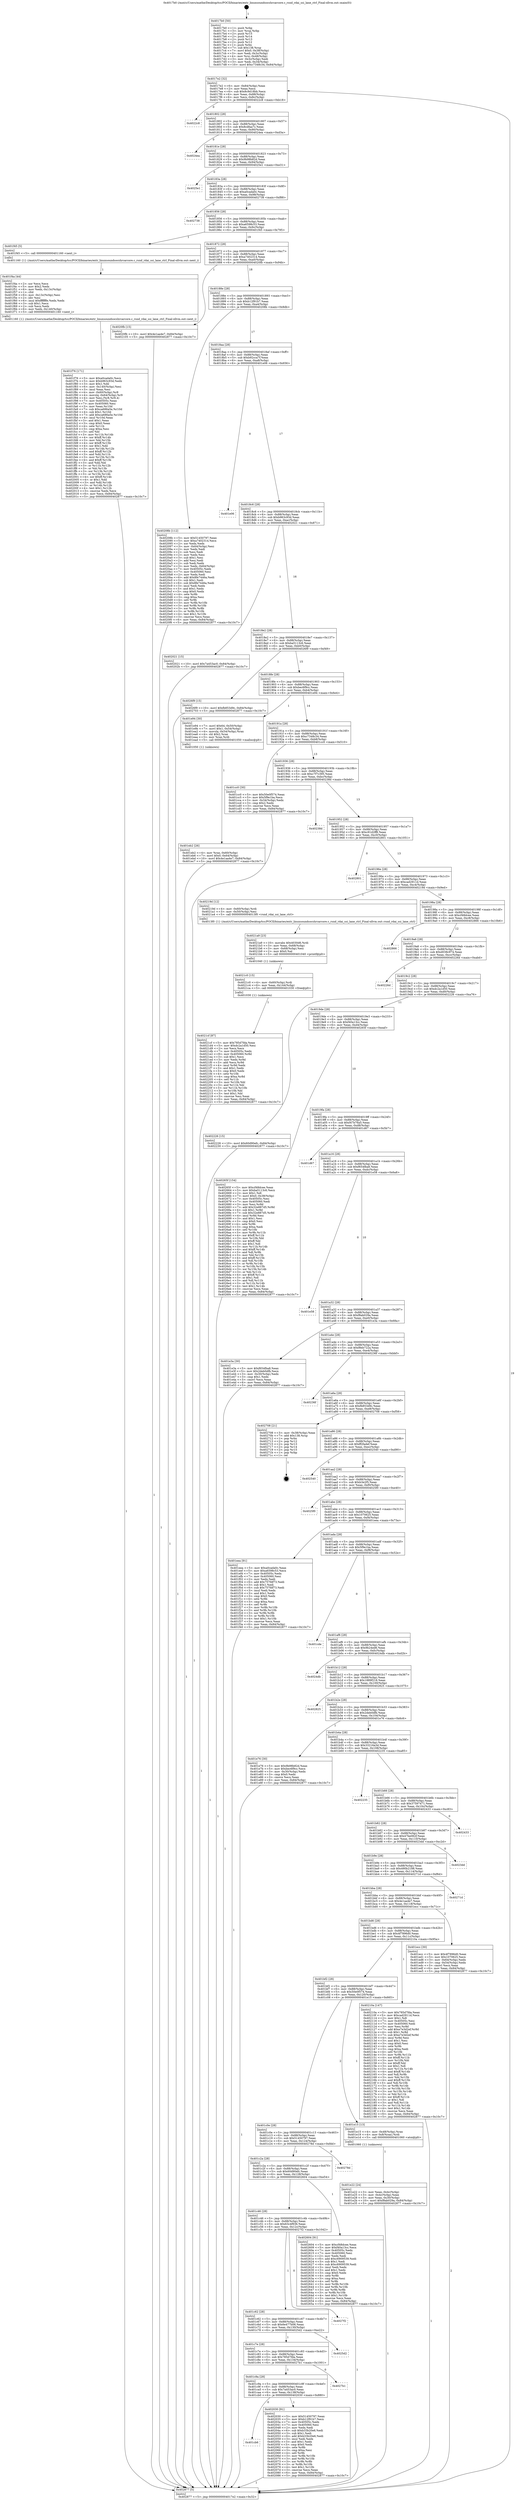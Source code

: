 digraph "0x4017b0" {
  label = "0x4017b0 (/mnt/c/Users/mathe/Desktop/tcc/POCII/binaries/extr_linuxsoundsocshrcarcore.c_rsnd_rdai_ssi_lane_ctrl_Final-ollvm.out::main(0))"
  labelloc = "t"
  node[shape=record]

  Entry [label="",width=0.3,height=0.3,shape=circle,fillcolor=black,style=filled]
  "0x4017e2" [label="{
     0x4017e2 [32]\l
     | [instrs]\l
     &nbsp;&nbsp;0x4017e2 \<+6\>: mov -0x84(%rbp),%eax\l
     &nbsp;&nbsp;0x4017e8 \<+2\>: mov %eax,%ecx\l
     &nbsp;&nbsp;0x4017ea \<+6\>: sub $0x8c9d18bb,%ecx\l
     &nbsp;&nbsp;0x4017f0 \<+6\>: mov %eax,-0x88(%rbp)\l
     &nbsp;&nbsp;0x4017f6 \<+6\>: mov %ecx,-0x8c(%rbp)\l
     &nbsp;&nbsp;0x4017fc \<+6\>: je 00000000004022c8 \<main+0xb18\>\l
  }"]
  "0x4022c8" [label="{
     0x4022c8\l
  }", style=dashed]
  "0x401802" [label="{
     0x401802 [28]\l
     | [instrs]\l
     &nbsp;&nbsp;0x401802 \<+5\>: jmp 0000000000401807 \<main+0x57\>\l
     &nbsp;&nbsp;0x401807 \<+6\>: mov -0x88(%rbp),%eax\l
     &nbsp;&nbsp;0x40180d \<+5\>: sub $0x8cdfaa7c,%eax\l
     &nbsp;&nbsp;0x401812 \<+6\>: mov %eax,-0x90(%rbp)\l
     &nbsp;&nbsp;0x401818 \<+6\>: je 00000000004024ea \<main+0xd3a\>\l
  }"]
  Exit [label="",width=0.3,height=0.3,shape=circle,fillcolor=black,style=filled,peripheries=2]
  "0x4024ea" [label="{
     0x4024ea\l
  }", style=dashed]
  "0x40181e" [label="{
     0x40181e [28]\l
     | [instrs]\l
     &nbsp;&nbsp;0x40181e \<+5\>: jmp 0000000000401823 \<main+0x73\>\l
     &nbsp;&nbsp;0x401823 \<+6\>: mov -0x88(%rbp),%eax\l
     &nbsp;&nbsp;0x401829 \<+5\>: sub $0x9b98b82d,%eax\l
     &nbsp;&nbsp;0x40182e \<+6\>: mov %eax,-0x94(%rbp)\l
     &nbsp;&nbsp;0x401834 \<+6\>: je 00000000004025e1 \<main+0xe31\>\l
  }"]
  "0x4021cf" [label="{
     0x4021cf [87]\l
     | [instrs]\l
     &nbsp;&nbsp;0x4021cf \<+5\>: mov $0x785d7fda,%eax\l
     &nbsp;&nbsp;0x4021d4 \<+5\>: mov $0xdc2a1d50,%esi\l
     &nbsp;&nbsp;0x4021d9 \<+2\>: xor %ecx,%ecx\l
     &nbsp;&nbsp;0x4021db \<+7\>: mov 0x40505c,%edx\l
     &nbsp;&nbsp;0x4021e2 \<+8\>: mov 0x405060,%r8d\l
     &nbsp;&nbsp;0x4021ea \<+3\>: sub $0x1,%ecx\l
     &nbsp;&nbsp;0x4021ed \<+3\>: mov %edx,%r9d\l
     &nbsp;&nbsp;0x4021f0 \<+3\>: add %ecx,%r9d\l
     &nbsp;&nbsp;0x4021f3 \<+4\>: imul %r9d,%edx\l
     &nbsp;&nbsp;0x4021f7 \<+3\>: and $0x1,%edx\l
     &nbsp;&nbsp;0x4021fa \<+3\>: cmp $0x0,%edx\l
     &nbsp;&nbsp;0x4021fd \<+4\>: sete %r10b\l
     &nbsp;&nbsp;0x402201 \<+4\>: cmp $0xa,%r8d\l
     &nbsp;&nbsp;0x402205 \<+4\>: setl %r11b\l
     &nbsp;&nbsp;0x402209 \<+3\>: mov %r10b,%bl\l
     &nbsp;&nbsp;0x40220c \<+3\>: and %r11b,%bl\l
     &nbsp;&nbsp;0x40220f \<+3\>: xor %r11b,%r10b\l
     &nbsp;&nbsp;0x402212 \<+3\>: or %r10b,%bl\l
     &nbsp;&nbsp;0x402215 \<+3\>: test $0x1,%bl\l
     &nbsp;&nbsp;0x402218 \<+3\>: cmovne %esi,%eax\l
     &nbsp;&nbsp;0x40221b \<+6\>: mov %eax,-0x84(%rbp)\l
     &nbsp;&nbsp;0x402221 \<+5\>: jmp 0000000000402877 \<main+0x10c7\>\l
  }"]
  "0x4025e1" [label="{
     0x4025e1\l
  }", style=dashed]
  "0x40183a" [label="{
     0x40183a [28]\l
     | [instrs]\l
     &nbsp;&nbsp;0x40183a \<+5\>: jmp 000000000040183f \<main+0x8f\>\l
     &nbsp;&nbsp;0x40183f \<+6\>: mov -0x88(%rbp),%eax\l
     &nbsp;&nbsp;0x401845 \<+5\>: sub $0xa0cada0c,%eax\l
     &nbsp;&nbsp;0x40184a \<+6\>: mov %eax,-0x98(%rbp)\l
     &nbsp;&nbsp;0x401850 \<+6\>: je 0000000000402738 \<main+0xf88\>\l
  }"]
  "0x4021c0" [label="{
     0x4021c0 [15]\l
     | [instrs]\l
     &nbsp;&nbsp;0x4021c0 \<+4\>: mov -0x60(%rbp),%rdi\l
     &nbsp;&nbsp;0x4021c4 \<+6\>: mov %eax,-0x144(%rbp)\l
     &nbsp;&nbsp;0x4021ca \<+5\>: call 0000000000401030 \<free@plt\>\l
     | [calls]\l
     &nbsp;&nbsp;0x401030 \{1\} (unknown)\l
  }"]
  "0x402738" [label="{
     0x402738\l
  }", style=dashed]
  "0x401856" [label="{
     0x401856 [28]\l
     | [instrs]\l
     &nbsp;&nbsp;0x401856 \<+5\>: jmp 000000000040185b \<main+0xab\>\l
     &nbsp;&nbsp;0x40185b \<+6\>: mov -0x88(%rbp),%eax\l
     &nbsp;&nbsp;0x401861 \<+5\>: sub $0xa6598c53,%eax\l
     &nbsp;&nbsp;0x401866 \<+6\>: mov %eax,-0x9c(%rbp)\l
     &nbsp;&nbsp;0x40186c \<+6\>: je 0000000000401f45 \<main+0x795\>\l
  }"]
  "0x4021a9" [label="{
     0x4021a9 [23]\l
     | [instrs]\l
     &nbsp;&nbsp;0x4021a9 \<+10\>: movabs $0x4030d6,%rdi\l
     &nbsp;&nbsp;0x4021b3 \<+3\>: mov %eax,-0x68(%rbp)\l
     &nbsp;&nbsp;0x4021b6 \<+3\>: mov -0x68(%rbp),%esi\l
     &nbsp;&nbsp;0x4021b9 \<+2\>: mov $0x0,%al\l
     &nbsp;&nbsp;0x4021bb \<+5\>: call 0000000000401040 \<printf@plt\>\l
     | [calls]\l
     &nbsp;&nbsp;0x401040 \{1\} (unknown)\l
  }"]
  "0x401f45" [label="{
     0x401f45 [5]\l
     | [instrs]\l
     &nbsp;&nbsp;0x401f45 \<+5\>: call 0000000000401160 \<next_i\>\l
     | [calls]\l
     &nbsp;&nbsp;0x401160 \{1\} (/mnt/c/Users/mathe/Desktop/tcc/POCII/binaries/extr_linuxsoundsocshrcarcore.c_rsnd_rdai_ssi_lane_ctrl_Final-ollvm.out::next_i)\l
  }"]
  "0x401872" [label="{
     0x401872 [28]\l
     | [instrs]\l
     &nbsp;&nbsp;0x401872 \<+5\>: jmp 0000000000401877 \<main+0xc7\>\l
     &nbsp;&nbsp;0x401877 \<+6\>: mov -0x88(%rbp),%eax\l
     &nbsp;&nbsp;0x40187d \<+5\>: sub $0xa7402314,%eax\l
     &nbsp;&nbsp;0x401882 \<+6\>: mov %eax,-0xa0(%rbp)\l
     &nbsp;&nbsp;0x401888 \<+6\>: je 00000000004020fb \<main+0x94b\>\l
  }"]
  "0x401cb6" [label="{
     0x401cb6\l
  }", style=dashed]
  "0x4020fb" [label="{
     0x4020fb [15]\l
     | [instrs]\l
     &nbsp;&nbsp;0x4020fb \<+10\>: movl $0x4e1aa4e7,-0x84(%rbp)\l
     &nbsp;&nbsp;0x402105 \<+5\>: jmp 0000000000402877 \<main+0x10c7\>\l
  }"]
  "0x40188e" [label="{
     0x40188e [28]\l
     | [instrs]\l
     &nbsp;&nbsp;0x40188e \<+5\>: jmp 0000000000401893 \<main+0xe3\>\l
     &nbsp;&nbsp;0x401893 \<+6\>: mov -0x88(%rbp),%eax\l
     &nbsp;&nbsp;0x401899 \<+5\>: sub $0xb12f91b7,%eax\l
     &nbsp;&nbsp;0x40189e \<+6\>: mov %eax,-0xa4(%rbp)\l
     &nbsp;&nbsp;0x4018a4 \<+6\>: je 000000000040208b \<main+0x8db\>\l
  }"]
  "0x402030" [label="{
     0x402030 [91]\l
     | [instrs]\l
     &nbsp;&nbsp;0x402030 \<+5\>: mov $0x51450797,%eax\l
     &nbsp;&nbsp;0x402035 \<+5\>: mov $0xb12f91b7,%ecx\l
     &nbsp;&nbsp;0x40203a \<+7\>: mov 0x40505c,%edx\l
     &nbsp;&nbsp;0x402041 \<+7\>: mov 0x405060,%esi\l
     &nbsp;&nbsp;0x402048 \<+2\>: mov %edx,%edi\l
     &nbsp;&nbsp;0x40204a \<+6\>: sub $0xb33b20e6,%edi\l
     &nbsp;&nbsp;0x402050 \<+3\>: sub $0x1,%edi\l
     &nbsp;&nbsp;0x402053 \<+6\>: add $0xb33b20e6,%edi\l
     &nbsp;&nbsp;0x402059 \<+3\>: imul %edi,%edx\l
     &nbsp;&nbsp;0x40205c \<+3\>: and $0x1,%edx\l
     &nbsp;&nbsp;0x40205f \<+3\>: cmp $0x0,%edx\l
     &nbsp;&nbsp;0x402062 \<+4\>: sete %r8b\l
     &nbsp;&nbsp;0x402066 \<+3\>: cmp $0xa,%esi\l
     &nbsp;&nbsp;0x402069 \<+4\>: setl %r9b\l
     &nbsp;&nbsp;0x40206d \<+3\>: mov %r8b,%r10b\l
     &nbsp;&nbsp;0x402070 \<+3\>: and %r9b,%r10b\l
     &nbsp;&nbsp;0x402073 \<+3\>: xor %r9b,%r8b\l
     &nbsp;&nbsp;0x402076 \<+3\>: or %r8b,%r10b\l
     &nbsp;&nbsp;0x402079 \<+4\>: test $0x1,%r10b\l
     &nbsp;&nbsp;0x40207d \<+3\>: cmovne %ecx,%eax\l
     &nbsp;&nbsp;0x402080 \<+6\>: mov %eax,-0x84(%rbp)\l
     &nbsp;&nbsp;0x402086 \<+5\>: jmp 0000000000402877 \<main+0x10c7\>\l
  }"]
  "0x40208b" [label="{
     0x40208b [112]\l
     | [instrs]\l
     &nbsp;&nbsp;0x40208b \<+5\>: mov $0x51450797,%eax\l
     &nbsp;&nbsp;0x402090 \<+5\>: mov $0xa7402314,%ecx\l
     &nbsp;&nbsp;0x402095 \<+2\>: xor %edx,%edx\l
     &nbsp;&nbsp;0x402097 \<+3\>: mov -0x64(%rbp),%esi\l
     &nbsp;&nbsp;0x40209a \<+2\>: mov %edx,%edi\l
     &nbsp;&nbsp;0x40209c \<+2\>: sub %esi,%edi\l
     &nbsp;&nbsp;0x40209e \<+2\>: mov %edx,%esi\l
     &nbsp;&nbsp;0x4020a0 \<+3\>: sub $0x1,%esi\l
     &nbsp;&nbsp;0x4020a3 \<+2\>: add %esi,%edi\l
     &nbsp;&nbsp;0x4020a5 \<+2\>: sub %edi,%edx\l
     &nbsp;&nbsp;0x4020a7 \<+3\>: mov %edx,-0x64(%rbp)\l
     &nbsp;&nbsp;0x4020aa \<+7\>: mov 0x40505c,%edx\l
     &nbsp;&nbsp;0x4020b1 \<+7\>: mov 0x405060,%esi\l
     &nbsp;&nbsp;0x4020b8 \<+2\>: mov %edx,%edi\l
     &nbsp;&nbsp;0x4020ba \<+6\>: add $0x8fe7446a,%edi\l
     &nbsp;&nbsp;0x4020c0 \<+3\>: sub $0x1,%edi\l
     &nbsp;&nbsp;0x4020c3 \<+6\>: sub $0x8fe7446a,%edi\l
     &nbsp;&nbsp;0x4020c9 \<+3\>: imul %edi,%edx\l
     &nbsp;&nbsp;0x4020cc \<+3\>: and $0x1,%edx\l
     &nbsp;&nbsp;0x4020cf \<+3\>: cmp $0x0,%edx\l
     &nbsp;&nbsp;0x4020d2 \<+4\>: sete %r8b\l
     &nbsp;&nbsp;0x4020d6 \<+3\>: cmp $0xa,%esi\l
     &nbsp;&nbsp;0x4020d9 \<+4\>: setl %r9b\l
     &nbsp;&nbsp;0x4020dd \<+3\>: mov %r8b,%r10b\l
     &nbsp;&nbsp;0x4020e0 \<+3\>: and %r9b,%r10b\l
     &nbsp;&nbsp;0x4020e3 \<+3\>: xor %r9b,%r8b\l
     &nbsp;&nbsp;0x4020e6 \<+3\>: or %r8b,%r10b\l
     &nbsp;&nbsp;0x4020e9 \<+4\>: test $0x1,%r10b\l
     &nbsp;&nbsp;0x4020ed \<+3\>: cmovne %ecx,%eax\l
     &nbsp;&nbsp;0x4020f0 \<+6\>: mov %eax,-0x84(%rbp)\l
     &nbsp;&nbsp;0x4020f6 \<+5\>: jmp 0000000000402877 \<main+0x10c7\>\l
  }"]
  "0x4018aa" [label="{
     0x4018aa [28]\l
     | [instrs]\l
     &nbsp;&nbsp;0x4018aa \<+5\>: jmp 00000000004018af \<main+0xff\>\l
     &nbsp;&nbsp;0x4018af \<+6\>: mov -0x88(%rbp),%eax\l
     &nbsp;&nbsp;0x4018b5 \<+5\>: sub $0xb92cca7f,%eax\l
     &nbsp;&nbsp;0x4018ba \<+6\>: mov %eax,-0xa8(%rbp)\l
     &nbsp;&nbsp;0x4018c0 \<+6\>: je 0000000000401e06 \<main+0x656\>\l
  }"]
  "0x401c9a" [label="{
     0x401c9a [28]\l
     | [instrs]\l
     &nbsp;&nbsp;0x401c9a \<+5\>: jmp 0000000000401c9f \<main+0x4ef\>\l
     &nbsp;&nbsp;0x401c9f \<+6\>: mov -0x88(%rbp),%eax\l
     &nbsp;&nbsp;0x401ca5 \<+5\>: sub $0x7a453ac0,%eax\l
     &nbsp;&nbsp;0x401caa \<+6\>: mov %eax,-0x138(%rbp)\l
     &nbsp;&nbsp;0x401cb0 \<+6\>: je 0000000000402030 \<main+0x880\>\l
  }"]
  "0x401e06" [label="{
     0x401e06\l
  }", style=dashed]
  "0x4018c6" [label="{
     0x4018c6 [28]\l
     | [instrs]\l
     &nbsp;&nbsp;0x4018c6 \<+5\>: jmp 00000000004018cb \<main+0x11b\>\l
     &nbsp;&nbsp;0x4018cb \<+6\>: mov -0x88(%rbp),%eax\l
     &nbsp;&nbsp;0x4018d1 \<+5\>: sub $0xb963c93d,%eax\l
     &nbsp;&nbsp;0x4018d6 \<+6\>: mov %eax,-0xac(%rbp)\l
     &nbsp;&nbsp;0x4018dc \<+6\>: je 0000000000402021 \<main+0x871\>\l
  }"]
  "0x4027b1" [label="{
     0x4027b1\l
  }", style=dashed]
  "0x402021" [label="{
     0x402021 [15]\l
     | [instrs]\l
     &nbsp;&nbsp;0x402021 \<+10\>: movl $0x7a453ac0,-0x84(%rbp)\l
     &nbsp;&nbsp;0x40202b \<+5\>: jmp 0000000000402877 \<main+0x10c7\>\l
  }"]
  "0x4018e2" [label="{
     0x4018e2 [28]\l
     | [instrs]\l
     &nbsp;&nbsp;0x4018e2 \<+5\>: jmp 00000000004018e7 \<main+0x137\>\l
     &nbsp;&nbsp;0x4018e7 \<+6\>: mov -0x88(%rbp),%eax\l
     &nbsp;&nbsp;0x4018ed \<+5\>: sub $0xba5113c6,%eax\l
     &nbsp;&nbsp;0x4018f2 \<+6\>: mov %eax,-0xb0(%rbp)\l
     &nbsp;&nbsp;0x4018f8 \<+6\>: je 00000000004026f9 \<main+0xf49\>\l
  }"]
  "0x401c7e" [label="{
     0x401c7e [28]\l
     | [instrs]\l
     &nbsp;&nbsp;0x401c7e \<+5\>: jmp 0000000000401c83 \<main+0x4d3\>\l
     &nbsp;&nbsp;0x401c83 \<+6\>: mov -0x88(%rbp),%eax\l
     &nbsp;&nbsp;0x401c89 \<+5\>: sub $0x785d7fda,%eax\l
     &nbsp;&nbsp;0x401c8e \<+6\>: mov %eax,-0x134(%rbp)\l
     &nbsp;&nbsp;0x401c94 \<+6\>: je 00000000004027b1 \<main+0x1001\>\l
  }"]
  "0x4026f9" [label="{
     0x4026f9 [15]\l
     | [instrs]\l
     &nbsp;&nbsp;0x4026f9 \<+10\>: movl $0xfb853d9c,-0x84(%rbp)\l
     &nbsp;&nbsp;0x402703 \<+5\>: jmp 0000000000402877 \<main+0x10c7\>\l
  }"]
  "0x4018fe" [label="{
     0x4018fe [28]\l
     | [instrs]\l
     &nbsp;&nbsp;0x4018fe \<+5\>: jmp 0000000000401903 \<main+0x153\>\l
     &nbsp;&nbsp;0x401903 \<+6\>: mov -0x88(%rbp),%eax\l
     &nbsp;&nbsp;0x401909 \<+5\>: sub $0xbec6f9cc,%eax\l
     &nbsp;&nbsp;0x40190e \<+6\>: mov %eax,-0xb4(%rbp)\l
     &nbsp;&nbsp;0x401914 \<+6\>: je 0000000000401e94 \<main+0x6e4\>\l
  }"]
  "0x4025d2" [label="{
     0x4025d2\l
  }", style=dashed]
  "0x401e94" [label="{
     0x401e94 [30]\l
     | [instrs]\l
     &nbsp;&nbsp;0x401e94 \<+7\>: movl $0x64,-0x50(%rbp)\l
     &nbsp;&nbsp;0x401e9b \<+7\>: movl $0x1,-0x54(%rbp)\l
     &nbsp;&nbsp;0x401ea2 \<+4\>: movslq -0x54(%rbp),%rax\l
     &nbsp;&nbsp;0x401ea6 \<+4\>: shl $0x2,%rax\l
     &nbsp;&nbsp;0x401eaa \<+3\>: mov %rax,%rdi\l
     &nbsp;&nbsp;0x401ead \<+5\>: call 0000000000401050 \<malloc@plt\>\l
     | [calls]\l
     &nbsp;&nbsp;0x401050 \{1\} (unknown)\l
  }"]
  "0x40191a" [label="{
     0x40191a [28]\l
     | [instrs]\l
     &nbsp;&nbsp;0x40191a \<+5\>: jmp 000000000040191f \<main+0x16f\>\l
     &nbsp;&nbsp;0x40191f \<+6\>: mov -0x88(%rbp),%eax\l
     &nbsp;&nbsp;0x401925 \<+5\>: sub $0xc7348c34,%eax\l
     &nbsp;&nbsp;0x40192a \<+6\>: mov %eax,-0xb8(%rbp)\l
     &nbsp;&nbsp;0x401930 \<+6\>: je 0000000000401cc0 \<main+0x510\>\l
  }"]
  "0x401c62" [label="{
     0x401c62 [28]\l
     | [instrs]\l
     &nbsp;&nbsp;0x401c62 \<+5\>: jmp 0000000000401c67 \<main+0x4b7\>\l
     &nbsp;&nbsp;0x401c67 \<+6\>: mov -0x88(%rbp),%eax\l
     &nbsp;&nbsp;0x401c6d \<+5\>: sub $0x6e477b06,%eax\l
     &nbsp;&nbsp;0x401c72 \<+6\>: mov %eax,-0x130(%rbp)\l
     &nbsp;&nbsp;0x401c78 \<+6\>: je 00000000004025d2 \<main+0xe22\>\l
  }"]
  "0x401cc0" [label="{
     0x401cc0 [30]\l
     | [instrs]\l
     &nbsp;&nbsp;0x401cc0 \<+5\>: mov $0x50e0f574,%eax\l
     &nbsp;&nbsp;0x401cc5 \<+5\>: mov $0x5f9e1ba,%ecx\l
     &nbsp;&nbsp;0x401cca \<+3\>: mov -0x34(%rbp),%edx\l
     &nbsp;&nbsp;0x401ccd \<+3\>: cmp $0x2,%edx\l
     &nbsp;&nbsp;0x401cd0 \<+3\>: cmovne %ecx,%eax\l
     &nbsp;&nbsp;0x401cd3 \<+6\>: mov %eax,-0x84(%rbp)\l
     &nbsp;&nbsp;0x401cd9 \<+5\>: jmp 0000000000402877 \<main+0x10c7\>\l
  }"]
  "0x401936" [label="{
     0x401936 [28]\l
     | [instrs]\l
     &nbsp;&nbsp;0x401936 \<+5\>: jmp 000000000040193b \<main+0x18b\>\l
     &nbsp;&nbsp;0x40193b \<+6\>: mov -0x88(%rbp),%eax\l
     &nbsp;&nbsp;0x401941 \<+5\>: sub $0xc7f7c395,%eax\l
     &nbsp;&nbsp;0x401946 \<+6\>: mov %eax,-0xbc(%rbp)\l
     &nbsp;&nbsp;0x40194c \<+6\>: je 000000000040238d \<main+0xbdd\>\l
  }"]
  "0x402877" [label="{
     0x402877 [5]\l
     | [instrs]\l
     &nbsp;&nbsp;0x402877 \<+5\>: jmp 00000000004017e2 \<main+0x32\>\l
  }"]
  "0x4017b0" [label="{
     0x4017b0 [50]\l
     | [instrs]\l
     &nbsp;&nbsp;0x4017b0 \<+1\>: push %rbp\l
     &nbsp;&nbsp;0x4017b1 \<+3\>: mov %rsp,%rbp\l
     &nbsp;&nbsp;0x4017b4 \<+2\>: push %r15\l
     &nbsp;&nbsp;0x4017b6 \<+2\>: push %r14\l
     &nbsp;&nbsp;0x4017b8 \<+2\>: push %r13\l
     &nbsp;&nbsp;0x4017ba \<+2\>: push %r12\l
     &nbsp;&nbsp;0x4017bc \<+1\>: push %rbx\l
     &nbsp;&nbsp;0x4017bd \<+7\>: sub $0x138,%rsp\l
     &nbsp;&nbsp;0x4017c4 \<+7\>: movl $0x0,-0x38(%rbp)\l
     &nbsp;&nbsp;0x4017cb \<+3\>: mov %edi,-0x3c(%rbp)\l
     &nbsp;&nbsp;0x4017ce \<+4\>: mov %rsi,-0x48(%rbp)\l
     &nbsp;&nbsp;0x4017d2 \<+3\>: mov -0x3c(%rbp),%edi\l
     &nbsp;&nbsp;0x4017d5 \<+3\>: mov %edi,-0x34(%rbp)\l
     &nbsp;&nbsp;0x4017d8 \<+10\>: movl $0xc7348c34,-0x84(%rbp)\l
  }"]
  "0x4027f2" [label="{
     0x4027f2\l
  }", style=dashed]
  "0x40238d" [label="{
     0x40238d\l
  }", style=dashed]
  "0x401952" [label="{
     0x401952 [28]\l
     | [instrs]\l
     &nbsp;&nbsp;0x401952 \<+5\>: jmp 0000000000401957 \<main+0x1a7\>\l
     &nbsp;&nbsp;0x401957 \<+6\>: mov -0x88(%rbp),%eax\l
     &nbsp;&nbsp;0x40195d \<+5\>: sub $0xc91d2ff8,%eax\l
     &nbsp;&nbsp;0x401962 \<+6\>: mov %eax,-0xc0(%rbp)\l
     &nbsp;&nbsp;0x401968 \<+6\>: je 0000000000402801 \<main+0x1051\>\l
  }"]
  "0x401c46" [label="{
     0x401c46 [28]\l
     | [instrs]\l
     &nbsp;&nbsp;0x401c46 \<+5\>: jmp 0000000000401c4b \<main+0x49b\>\l
     &nbsp;&nbsp;0x401c4b \<+6\>: mov -0x88(%rbp),%eax\l
     &nbsp;&nbsp;0x401c51 \<+5\>: sub $0x63c4f936,%eax\l
     &nbsp;&nbsp;0x401c56 \<+6\>: mov %eax,-0x12c(%rbp)\l
     &nbsp;&nbsp;0x401c5c \<+6\>: je 00000000004027f2 \<main+0x1042\>\l
  }"]
  "0x402801" [label="{
     0x402801\l
  }", style=dashed]
  "0x40196e" [label="{
     0x40196e [28]\l
     | [instrs]\l
     &nbsp;&nbsp;0x40196e \<+5\>: jmp 0000000000401973 \<main+0x1c3\>\l
     &nbsp;&nbsp;0x401973 \<+6\>: mov -0x88(%rbp),%eax\l
     &nbsp;&nbsp;0x401979 \<+5\>: sub $0xcad2911d,%eax\l
     &nbsp;&nbsp;0x40197e \<+6\>: mov %eax,-0xc4(%rbp)\l
     &nbsp;&nbsp;0x401984 \<+6\>: je 000000000040219d \<main+0x9ed\>\l
  }"]
  "0x402604" [label="{
     0x402604 [91]\l
     | [instrs]\l
     &nbsp;&nbsp;0x402604 \<+5\>: mov $0xcf48dcee,%eax\l
     &nbsp;&nbsp;0x402609 \<+5\>: mov $0xf40a13cc,%ecx\l
     &nbsp;&nbsp;0x40260e \<+7\>: mov 0x40505c,%edx\l
     &nbsp;&nbsp;0x402615 \<+7\>: mov 0x405060,%esi\l
     &nbsp;&nbsp;0x40261c \<+2\>: mov %edx,%edi\l
     &nbsp;&nbsp;0x40261e \<+6\>: add $0xc6909539,%edi\l
     &nbsp;&nbsp;0x402624 \<+3\>: sub $0x1,%edi\l
     &nbsp;&nbsp;0x402627 \<+6\>: sub $0xc6909539,%edi\l
     &nbsp;&nbsp;0x40262d \<+3\>: imul %edi,%edx\l
     &nbsp;&nbsp;0x402630 \<+3\>: and $0x1,%edx\l
     &nbsp;&nbsp;0x402633 \<+3\>: cmp $0x0,%edx\l
     &nbsp;&nbsp;0x402636 \<+4\>: sete %r8b\l
     &nbsp;&nbsp;0x40263a \<+3\>: cmp $0xa,%esi\l
     &nbsp;&nbsp;0x40263d \<+4\>: setl %r9b\l
     &nbsp;&nbsp;0x402641 \<+3\>: mov %r8b,%r10b\l
     &nbsp;&nbsp;0x402644 \<+3\>: and %r9b,%r10b\l
     &nbsp;&nbsp;0x402647 \<+3\>: xor %r9b,%r8b\l
     &nbsp;&nbsp;0x40264a \<+3\>: or %r8b,%r10b\l
     &nbsp;&nbsp;0x40264d \<+4\>: test $0x1,%r10b\l
     &nbsp;&nbsp;0x402651 \<+3\>: cmovne %ecx,%eax\l
     &nbsp;&nbsp;0x402654 \<+6\>: mov %eax,-0x84(%rbp)\l
     &nbsp;&nbsp;0x40265a \<+5\>: jmp 0000000000402877 \<main+0x10c7\>\l
  }"]
  "0x40219d" [label="{
     0x40219d [12]\l
     | [instrs]\l
     &nbsp;&nbsp;0x40219d \<+4\>: mov -0x60(%rbp),%rdi\l
     &nbsp;&nbsp;0x4021a1 \<+3\>: mov -0x50(%rbp),%esi\l
     &nbsp;&nbsp;0x4021a4 \<+5\>: call 00000000004013f0 \<rsnd_rdai_ssi_lane_ctrl\>\l
     | [calls]\l
     &nbsp;&nbsp;0x4013f0 \{1\} (/mnt/c/Users/mathe/Desktop/tcc/POCII/binaries/extr_linuxsoundsocshrcarcore.c_rsnd_rdai_ssi_lane_ctrl_Final-ollvm.out::rsnd_rdai_ssi_lane_ctrl)\l
  }"]
  "0x40198a" [label="{
     0x40198a [28]\l
     | [instrs]\l
     &nbsp;&nbsp;0x40198a \<+5\>: jmp 000000000040198f \<main+0x1df\>\l
     &nbsp;&nbsp;0x40198f \<+6\>: mov -0x88(%rbp),%eax\l
     &nbsp;&nbsp;0x401995 \<+5\>: sub $0xcf48dcee,%eax\l
     &nbsp;&nbsp;0x40199a \<+6\>: mov %eax,-0xc8(%rbp)\l
     &nbsp;&nbsp;0x4019a0 \<+6\>: je 0000000000402866 \<main+0x10b6\>\l
  }"]
  "0x401c2a" [label="{
     0x401c2a [28]\l
     | [instrs]\l
     &nbsp;&nbsp;0x401c2a \<+5\>: jmp 0000000000401c2f \<main+0x47f\>\l
     &nbsp;&nbsp;0x401c2f \<+6\>: mov -0x88(%rbp),%eax\l
     &nbsp;&nbsp;0x401c35 \<+5\>: sub $0x60d90efc,%eax\l
     &nbsp;&nbsp;0x401c3a \<+6\>: mov %eax,-0x128(%rbp)\l
     &nbsp;&nbsp;0x401c40 \<+6\>: je 0000000000402604 \<main+0xe54\>\l
  }"]
  "0x402866" [label="{
     0x402866\l
  }", style=dashed]
  "0x4019a6" [label="{
     0x4019a6 [28]\l
     | [instrs]\l
     &nbsp;&nbsp;0x4019a6 \<+5\>: jmp 00000000004019ab \<main+0x1fb\>\l
     &nbsp;&nbsp;0x4019ab \<+6\>: mov -0x88(%rbp),%eax\l
     &nbsp;&nbsp;0x4019b1 \<+5\>: sub $0xd038c974,%eax\l
     &nbsp;&nbsp;0x4019b6 \<+6\>: mov %eax,-0xcc(%rbp)\l
     &nbsp;&nbsp;0x4019bc \<+6\>: je 000000000040226d \<main+0xabd\>\l
  }"]
  "0x40278d" [label="{
     0x40278d\l
  }", style=dashed]
  "0x40226d" [label="{
     0x40226d\l
  }", style=dashed]
  "0x4019c2" [label="{
     0x4019c2 [28]\l
     | [instrs]\l
     &nbsp;&nbsp;0x4019c2 \<+5\>: jmp 00000000004019c7 \<main+0x217\>\l
     &nbsp;&nbsp;0x4019c7 \<+6\>: mov -0x88(%rbp),%eax\l
     &nbsp;&nbsp;0x4019cd \<+5\>: sub $0xdc2a1d50,%eax\l
     &nbsp;&nbsp;0x4019d2 \<+6\>: mov %eax,-0xd0(%rbp)\l
     &nbsp;&nbsp;0x4019d8 \<+6\>: je 0000000000402226 \<main+0xa76\>\l
  }"]
  "0x401f76" [label="{
     0x401f76 [171]\l
     | [instrs]\l
     &nbsp;&nbsp;0x401f76 \<+5\>: mov $0xa0cada0c,%ecx\l
     &nbsp;&nbsp;0x401f7b \<+5\>: mov $0xb963c93d,%edx\l
     &nbsp;&nbsp;0x401f80 \<+3\>: mov $0x1,%dil\l
     &nbsp;&nbsp;0x401f83 \<+6\>: mov -0x140(%rbp),%esi\l
     &nbsp;&nbsp;0x401f89 \<+3\>: imul %eax,%esi\l
     &nbsp;&nbsp;0x401f8c \<+4\>: mov -0x60(%rbp),%r8\l
     &nbsp;&nbsp;0x401f90 \<+4\>: movslq -0x64(%rbp),%r9\l
     &nbsp;&nbsp;0x401f94 \<+4\>: mov %esi,(%r8,%r9,4)\l
     &nbsp;&nbsp;0x401f98 \<+7\>: mov 0x40505c,%eax\l
     &nbsp;&nbsp;0x401f9f \<+7\>: mov 0x405060,%esi\l
     &nbsp;&nbsp;0x401fa6 \<+3\>: mov %eax,%r10d\l
     &nbsp;&nbsp;0x401fa9 \<+7\>: sub $0xca686a5e,%r10d\l
     &nbsp;&nbsp;0x401fb0 \<+4\>: sub $0x1,%r10d\l
     &nbsp;&nbsp;0x401fb4 \<+7\>: add $0xca686a5e,%r10d\l
     &nbsp;&nbsp;0x401fbb \<+4\>: imul %r10d,%eax\l
     &nbsp;&nbsp;0x401fbf \<+3\>: and $0x1,%eax\l
     &nbsp;&nbsp;0x401fc2 \<+3\>: cmp $0x0,%eax\l
     &nbsp;&nbsp;0x401fc5 \<+4\>: sete %r11b\l
     &nbsp;&nbsp;0x401fc9 \<+3\>: cmp $0xa,%esi\l
     &nbsp;&nbsp;0x401fcc \<+3\>: setl %bl\l
     &nbsp;&nbsp;0x401fcf \<+3\>: mov %r11b,%r14b\l
     &nbsp;&nbsp;0x401fd2 \<+4\>: xor $0xff,%r14b\l
     &nbsp;&nbsp;0x401fd6 \<+3\>: mov %bl,%r15b\l
     &nbsp;&nbsp;0x401fd9 \<+4\>: xor $0xff,%r15b\l
     &nbsp;&nbsp;0x401fdd \<+4\>: xor $0x1,%dil\l
     &nbsp;&nbsp;0x401fe1 \<+3\>: mov %r14b,%r12b\l
     &nbsp;&nbsp;0x401fe4 \<+4\>: and $0xff,%r12b\l
     &nbsp;&nbsp;0x401fe8 \<+3\>: and %dil,%r11b\l
     &nbsp;&nbsp;0x401feb \<+3\>: mov %r15b,%r13b\l
     &nbsp;&nbsp;0x401fee \<+4\>: and $0xff,%r13b\l
     &nbsp;&nbsp;0x401ff2 \<+3\>: and %dil,%bl\l
     &nbsp;&nbsp;0x401ff5 \<+3\>: or %r11b,%r12b\l
     &nbsp;&nbsp;0x401ff8 \<+3\>: or %bl,%r13b\l
     &nbsp;&nbsp;0x401ffb \<+3\>: xor %r13b,%r12b\l
     &nbsp;&nbsp;0x401ffe \<+3\>: or %r15b,%r14b\l
     &nbsp;&nbsp;0x402001 \<+4\>: xor $0xff,%r14b\l
     &nbsp;&nbsp;0x402005 \<+4\>: or $0x1,%dil\l
     &nbsp;&nbsp;0x402009 \<+3\>: and %dil,%r14b\l
     &nbsp;&nbsp;0x40200c \<+3\>: or %r14b,%r12b\l
     &nbsp;&nbsp;0x40200f \<+4\>: test $0x1,%r12b\l
     &nbsp;&nbsp;0x402013 \<+3\>: cmovne %edx,%ecx\l
     &nbsp;&nbsp;0x402016 \<+6\>: mov %ecx,-0x84(%rbp)\l
     &nbsp;&nbsp;0x40201c \<+5\>: jmp 0000000000402877 \<main+0x10c7\>\l
  }"]
  "0x402226" [label="{
     0x402226 [15]\l
     | [instrs]\l
     &nbsp;&nbsp;0x402226 \<+10\>: movl $0x60d90efc,-0x84(%rbp)\l
     &nbsp;&nbsp;0x402230 \<+5\>: jmp 0000000000402877 \<main+0x10c7\>\l
  }"]
  "0x4019de" [label="{
     0x4019de [28]\l
     | [instrs]\l
     &nbsp;&nbsp;0x4019de \<+5\>: jmp 00000000004019e3 \<main+0x233\>\l
     &nbsp;&nbsp;0x4019e3 \<+6\>: mov -0x88(%rbp),%eax\l
     &nbsp;&nbsp;0x4019e9 \<+5\>: sub $0xf40a13cc,%eax\l
     &nbsp;&nbsp;0x4019ee \<+6\>: mov %eax,-0xd4(%rbp)\l
     &nbsp;&nbsp;0x4019f4 \<+6\>: je 000000000040265f \<main+0xeaf\>\l
  }"]
  "0x401f4a" [label="{
     0x401f4a [44]\l
     | [instrs]\l
     &nbsp;&nbsp;0x401f4a \<+2\>: xor %ecx,%ecx\l
     &nbsp;&nbsp;0x401f4c \<+5\>: mov $0x2,%edx\l
     &nbsp;&nbsp;0x401f51 \<+6\>: mov %edx,-0x13c(%rbp)\l
     &nbsp;&nbsp;0x401f57 \<+1\>: cltd\l
     &nbsp;&nbsp;0x401f58 \<+6\>: mov -0x13c(%rbp),%esi\l
     &nbsp;&nbsp;0x401f5e \<+2\>: idiv %esi\l
     &nbsp;&nbsp;0x401f60 \<+6\>: imul $0xfffffffe,%edx,%edx\l
     &nbsp;&nbsp;0x401f66 \<+3\>: sub $0x1,%ecx\l
     &nbsp;&nbsp;0x401f69 \<+2\>: sub %ecx,%edx\l
     &nbsp;&nbsp;0x401f6b \<+6\>: mov %edx,-0x140(%rbp)\l
     &nbsp;&nbsp;0x401f71 \<+5\>: call 0000000000401160 \<next_i\>\l
     | [calls]\l
     &nbsp;&nbsp;0x401160 \{1\} (/mnt/c/Users/mathe/Desktop/tcc/POCII/binaries/extr_linuxsoundsocshrcarcore.c_rsnd_rdai_ssi_lane_ctrl_Final-ollvm.out::next_i)\l
  }"]
  "0x40265f" [label="{
     0x40265f [154]\l
     | [instrs]\l
     &nbsp;&nbsp;0x40265f \<+5\>: mov $0xcf48dcee,%eax\l
     &nbsp;&nbsp;0x402664 \<+5\>: mov $0xba5113c6,%ecx\l
     &nbsp;&nbsp;0x402669 \<+2\>: mov $0x1,%dl\l
     &nbsp;&nbsp;0x40266b \<+7\>: movl $0x0,-0x38(%rbp)\l
     &nbsp;&nbsp;0x402672 \<+7\>: mov 0x40505c,%esi\l
     &nbsp;&nbsp;0x402679 \<+7\>: mov 0x405060,%edi\l
     &nbsp;&nbsp;0x402680 \<+3\>: mov %esi,%r8d\l
     &nbsp;&nbsp;0x402683 \<+7\>: add $0x32e887d5,%r8d\l
     &nbsp;&nbsp;0x40268a \<+4\>: sub $0x1,%r8d\l
     &nbsp;&nbsp;0x40268e \<+7\>: sub $0x32e887d5,%r8d\l
     &nbsp;&nbsp;0x402695 \<+4\>: imul %r8d,%esi\l
     &nbsp;&nbsp;0x402699 \<+3\>: and $0x1,%esi\l
     &nbsp;&nbsp;0x40269c \<+3\>: cmp $0x0,%esi\l
     &nbsp;&nbsp;0x40269f \<+4\>: sete %r9b\l
     &nbsp;&nbsp;0x4026a3 \<+3\>: cmp $0xa,%edi\l
     &nbsp;&nbsp;0x4026a6 \<+4\>: setl %r10b\l
     &nbsp;&nbsp;0x4026aa \<+3\>: mov %r9b,%r11b\l
     &nbsp;&nbsp;0x4026ad \<+4\>: xor $0xff,%r11b\l
     &nbsp;&nbsp;0x4026b1 \<+3\>: mov %r10b,%bl\l
     &nbsp;&nbsp;0x4026b4 \<+3\>: xor $0xff,%bl\l
     &nbsp;&nbsp;0x4026b7 \<+3\>: xor $0x1,%dl\l
     &nbsp;&nbsp;0x4026ba \<+3\>: mov %r11b,%r14b\l
     &nbsp;&nbsp;0x4026bd \<+4\>: and $0xff,%r14b\l
     &nbsp;&nbsp;0x4026c1 \<+3\>: and %dl,%r9b\l
     &nbsp;&nbsp;0x4026c4 \<+3\>: mov %bl,%r15b\l
     &nbsp;&nbsp;0x4026c7 \<+4\>: and $0xff,%r15b\l
     &nbsp;&nbsp;0x4026cb \<+3\>: and %dl,%r10b\l
     &nbsp;&nbsp;0x4026ce \<+3\>: or %r9b,%r14b\l
     &nbsp;&nbsp;0x4026d1 \<+3\>: or %r10b,%r15b\l
     &nbsp;&nbsp;0x4026d4 \<+3\>: xor %r15b,%r14b\l
     &nbsp;&nbsp;0x4026d7 \<+3\>: or %bl,%r11b\l
     &nbsp;&nbsp;0x4026da \<+4\>: xor $0xff,%r11b\l
     &nbsp;&nbsp;0x4026de \<+3\>: or $0x1,%dl\l
     &nbsp;&nbsp;0x4026e1 \<+3\>: and %dl,%r11b\l
     &nbsp;&nbsp;0x4026e4 \<+3\>: or %r11b,%r14b\l
     &nbsp;&nbsp;0x4026e7 \<+4\>: test $0x1,%r14b\l
     &nbsp;&nbsp;0x4026eb \<+3\>: cmovne %ecx,%eax\l
     &nbsp;&nbsp;0x4026ee \<+6\>: mov %eax,-0x84(%rbp)\l
     &nbsp;&nbsp;0x4026f4 \<+5\>: jmp 0000000000402877 \<main+0x10c7\>\l
  }"]
  "0x4019fa" [label="{
     0x4019fa [28]\l
     | [instrs]\l
     &nbsp;&nbsp;0x4019fa \<+5\>: jmp 00000000004019ff \<main+0x24f\>\l
     &nbsp;&nbsp;0x4019ff \<+6\>: mov -0x88(%rbp),%eax\l
     &nbsp;&nbsp;0x401a05 \<+5\>: sub $0xf47b76a5,%eax\l
     &nbsp;&nbsp;0x401a0a \<+6\>: mov %eax,-0xd8(%rbp)\l
     &nbsp;&nbsp;0x401a10 \<+6\>: je 0000000000401d67 \<main+0x5b7\>\l
  }"]
  "0x401eb2" [label="{
     0x401eb2 [26]\l
     | [instrs]\l
     &nbsp;&nbsp;0x401eb2 \<+4\>: mov %rax,-0x60(%rbp)\l
     &nbsp;&nbsp;0x401eb6 \<+7\>: movl $0x0,-0x64(%rbp)\l
     &nbsp;&nbsp;0x401ebd \<+10\>: movl $0x4e1aa4e7,-0x84(%rbp)\l
     &nbsp;&nbsp;0x401ec7 \<+5\>: jmp 0000000000402877 \<main+0x10c7\>\l
  }"]
  "0x401d67" [label="{
     0x401d67\l
  }", style=dashed]
  "0x401a16" [label="{
     0x401a16 [28]\l
     | [instrs]\l
     &nbsp;&nbsp;0x401a16 \<+5\>: jmp 0000000000401a1b \<main+0x26b\>\l
     &nbsp;&nbsp;0x401a1b \<+6\>: mov -0x88(%rbp),%eax\l
     &nbsp;&nbsp;0x401a21 \<+5\>: sub $0xf654fba8,%eax\l
     &nbsp;&nbsp;0x401a26 \<+6\>: mov %eax,-0xdc(%rbp)\l
     &nbsp;&nbsp;0x401a2c \<+6\>: je 0000000000401e58 \<main+0x6a8\>\l
  }"]
  "0x401e22" [label="{
     0x401e22 [24]\l
     | [instrs]\l
     &nbsp;&nbsp;0x401e22 \<+3\>: mov %eax,-0x4c(%rbp)\l
     &nbsp;&nbsp;0x401e25 \<+3\>: mov -0x4c(%rbp),%eax\l
     &nbsp;&nbsp;0x401e28 \<+3\>: mov %eax,-0x30(%rbp)\l
     &nbsp;&nbsp;0x401e2b \<+10\>: movl $0xf8ab029a,-0x84(%rbp)\l
     &nbsp;&nbsp;0x401e35 \<+5\>: jmp 0000000000402877 \<main+0x10c7\>\l
  }"]
  "0x401e58" [label="{
     0x401e58\l
  }", style=dashed]
  "0x401a32" [label="{
     0x401a32 [28]\l
     | [instrs]\l
     &nbsp;&nbsp;0x401a32 \<+5\>: jmp 0000000000401a37 \<main+0x287\>\l
     &nbsp;&nbsp;0x401a37 \<+6\>: mov -0x88(%rbp),%eax\l
     &nbsp;&nbsp;0x401a3d \<+5\>: sub $0xf8ab029a,%eax\l
     &nbsp;&nbsp;0x401a42 \<+6\>: mov %eax,-0xe0(%rbp)\l
     &nbsp;&nbsp;0x401a48 \<+6\>: je 0000000000401e3a \<main+0x68a\>\l
  }"]
  "0x401c0e" [label="{
     0x401c0e [28]\l
     | [instrs]\l
     &nbsp;&nbsp;0x401c0e \<+5\>: jmp 0000000000401c13 \<main+0x463\>\l
     &nbsp;&nbsp;0x401c13 \<+6\>: mov -0x88(%rbp),%eax\l
     &nbsp;&nbsp;0x401c19 \<+5\>: sub $0x51450797,%eax\l
     &nbsp;&nbsp;0x401c1e \<+6\>: mov %eax,-0x124(%rbp)\l
     &nbsp;&nbsp;0x401c24 \<+6\>: je 000000000040278d \<main+0xfdd\>\l
  }"]
  "0x401e3a" [label="{
     0x401e3a [30]\l
     | [instrs]\l
     &nbsp;&nbsp;0x401e3a \<+5\>: mov $0xf654fba8,%eax\l
     &nbsp;&nbsp;0x401e3f \<+5\>: mov $0x2deb0dfb,%ecx\l
     &nbsp;&nbsp;0x401e44 \<+3\>: mov -0x30(%rbp),%edx\l
     &nbsp;&nbsp;0x401e47 \<+3\>: cmp $0x1,%edx\l
     &nbsp;&nbsp;0x401e4a \<+3\>: cmovl %ecx,%eax\l
     &nbsp;&nbsp;0x401e4d \<+6\>: mov %eax,-0x84(%rbp)\l
     &nbsp;&nbsp;0x401e53 \<+5\>: jmp 0000000000402877 \<main+0x10c7\>\l
  }"]
  "0x401a4e" [label="{
     0x401a4e [28]\l
     | [instrs]\l
     &nbsp;&nbsp;0x401a4e \<+5\>: jmp 0000000000401a53 \<main+0x2a3\>\l
     &nbsp;&nbsp;0x401a53 \<+6\>: mov -0x88(%rbp),%eax\l
     &nbsp;&nbsp;0x401a59 \<+5\>: sub $0xf8eb722a,%eax\l
     &nbsp;&nbsp;0x401a5e \<+6\>: mov %eax,-0xe4(%rbp)\l
     &nbsp;&nbsp;0x401a64 \<+6\>: je 000000000040236f \<main+0xbbf\>\l
  }"]
  "0x401e15" [label="{
     0x401e15 [13]\l
     | [instrs]\l
     &nbsp;&nbsp;0x401e15 \<+4\>: mov -0x48(%rbp),%rax\l
     &nbsp;&nbsp;0x401e19 \<+4\>: mov 0x8(%rax),%rdi\l
     &nbsp;&nbsp;0x401e1d \<+5\>: call 0000000000401060 \<atoi@plt\>\l
     | [calls]\l
     &nbsp;&nbsp;0x401060 \{1\} (unknown)\l
  }"]
  "0x40236f" [label="{
     0x40236f\l
  }", style=dashed]
  "0x401a6a" [label="{
     0x401a6a [28]\l
     | [instrs]\l
     &nbsp;&nbsp;0x401a6a \<+5\>: jmp 0000000000401a6f \<main+0x2bf\>\l
     &nbsp;&nbsp;0x401a6f \<+6\>: mov -0x88(%rbp),%eax\l
     &nbsp;&nbsp;0x401a75 \<+5\>: sub $0xfb853d9c,%eax\l
     &nbsp;&nbsp;0x401a7a \<+6\>: mov %eax,-0xe8(%rbp)\l
     &nbsp;&nbsp;0x401a80 \<+6\>: je 0000000000402708 \<main+0xf58\>\l
  }"]
  "0x401bf2" [label="{
     0x401bf2 [28]\l
     | [instrs]\l
     &nbsp;&nbsp;0x401bf2 \<+5\>: jmp 0000000000401bf7 \<main+0x447\>\l
     &nbsp;&nbsp;0x401bf7 \<+6\>: mov -0x88(%rbp),%eax\l
     &nbsp;&nbsp;0x401bfd \<+5\>: sub $0x50e0f574,%eax\l
     &nbsp;&nbsp;0x401c02 \<+6\>: mov %eax,-0x120(%rbp)\l
     &nbsp;&nbsp;0x401c08 \<+6\>: je 0000000000401e15 \<main+0x665\>\l
  }"]
  "0x402708" [label="{
     0x402708 [21]\l
     | [instrs]\l
     &nbsp;&nbsp;0x402708 \<+3\>: mov -0x38(%rbp),%eax\l
     &nbsp;&nbsp;0x40270b \<+7\>: add $0x138,%rsp\l
     &nbsp;&nbsp;0x402712 \<+1\>: pop %rbx\l
     &nbsp;&nbsp;0x402713 \<+2\>: pop %r12\l
     &nbsp;&nbsp;0x402715 \<+2\>: pop %r13\l
     &nbsp;&nbsp;0x402717 \<+2\>: pop %r14\l
     &nbsp;&nbsp;0x402719 \<+2\>: pop %r15\l
     &nbsp;&nbsp;0x40271b \<+1\>: pop %rbp\l
     &nbsp;&nbsp;0x40271c \<+1\>: ret\l
  }"]
  "0x401a86" [label="{
     0x401a86 [28]\l
     | [instrs]\l
     &nbsp;&nbsp;0x401a86 \<+5\>: jmp 0000000000401a8b \<main+0x2db\>\l
     &nbsp;&nbsp;0x401a8b \<+6\>: mov -0x88(%rbp),%eax\l
     &nbsp;&nbsp;0x401a91 \<+5\>: sub $0xff2fadef,%eax\l
     &nbsp;&nbsp;0x401a96 \<+6\>: mov %eax,-0xec(%rbp)\l
     &nbsp;&nbsp;0x401a9c \<+6\>: je 0000000000402540 \<main+0xd90\>\l
  }"]
  "0x40210a" [label="{
     0x40210a [147]\l
     | [instrs]\l
     &nbsp;&nbsp;0x40210a \<+5\>: mov $0x785d7fda,%eax\l
     &nbsp;&nbsp;0x40210f \<+5\>: mov $0xcad2911d,%ecx\l
     &nbsp;&nbsp;0x402114 \<+2\>: mov $0x1,%dl\l
     &nbsp;&nbsp;0x402116 \<+7\>: mov 0x40505c,%esi\l
     &nbsp;&nbsp;0x40211d \<+7\>: mov 0x405060,%edi\l
     &nbsp;&nbsp;0x402124 \<+3\>: mov %esi,%r8d\l
     &nbsp;&nbsp;0x402127 \<+7\>: add $0xe7e3d2ef,%r8d\l
     &nbsp;&nbsp;0x40212e \<+4\>: sub $0x1,%r8d\l
     &nbsp;&nbsp;0x402132 \<+7\>: sub $0xe7e3d2ef,%r8d\l
     &nbsp;&nbsp;0x402139 \<+4\>: imul %r8d,%esi\l
     &nbsp;&nbsp;0x40213d \<+3\>: and $0x1,%esi\l
     &nbsp;&nbsp;0x402140 \<+3\>: cmp $0x0,%esi\l
     &nbsp;&nbsp;0x402143 \<+4\>: sete %r9b\l
     &nbsp;&nbsp;0x402147 \<+3\>: cmp $0xa,%edi\l
     &nbsp;&nbsp;0x40214a \<+4\>: setl %r10b\l
     &nbsp;&nbsp;0x40214e \<+3\>: mov %r9b,%r11b\l
     &nbsp;&nbsp;0x402151 \<+4\>: xor $0xff,%r11b\l
     &nbsp;&nbsp;0x402155 \<+3\>: mov %r10b,%bl\l
     &nbsp;&nbsp;0x402158 \<+3\>: xor $0xff,%bl\l
     &nbsp;&nbsp;0x40215b \<+3\>: xor $0x1,%dl\l
     &nbsp;&nbsp;0x40215e \<+3\>: mov %r11b,%r14b\l
     &nbsp;&nbsp;0x402161 \<+4\>: and $0xff,%r14b\l
     &nbsp;&nbsp;0x402165 \<+3\>: and %dl,%r9b\l
     &nbsp;&nbsp;0x402168 \<+3\>: mov %bl,%r15b\l
     &nbsp;&nbsp;0x40216b \<+4\>: and $0xff,%r15b\l
     &nbsp;&nbsp;0x40216f \<+3\>: and %dl,%r10b\l
     &nbsp;&nbsp;0x402172 \<+3\>: or %r9b,%r14b\l
     &nbsp;&nbsp;0x402175 \<+3\>: or %r10b,%r15b\l
     &nbsp;&nbsp;0x402178 \<+3\>: xor %r15b,%r14b\l
     &nbsp;&nbsp;0x40217b \<+3\>: or %bl,%r11b\l
     &nbsp;&nbsp;0x40217e \<+4\>: xor $0xff,%r11b\l
     &nbsp;&nbsp;0x402182 \<+3\>: or $0x1,%dl\l
     &nbsp;&nbsp;0x402185 \<+3\>: and %dl,%r11b\l
     &nbsp;&nbsp;0x402188 \<+3\>: or %r11b,%r14b\l
     &nbsp;&nbsp;0x40218b \<+4\>: test $0x1,%r14b\l
     &nbsp;&nbsp;0x40218f \<+3\>: cmovne %ecx,%eax\l
     &nbsp;&nbsp;0x402192 \<+6\>: mov %eax,-0x84(%rbp)\l
     &nbsp;&nbsp;0x402198 \<+5\>: jmp 0000000000402877 \<main+0x10c7\>\l
  }"]
  "0x402540" [label="{
     0x402540\l
  }", style=dashed]
  "0x401aa2" [label="{
     0x401aa2 [28]\l
     | [instrs]\l
     &nbsp;&nbsp;0x401aa2 \<+5\>: jmp 0000000000401aa7 \<main+0x2f7\>\l
     &nbsp;&nbsp;0x401aa7 \<+6\>: mov -0x88(%rbp),%eax\l
     &nbsp;&nbsp;0x401aad \<+5\>: sub $0xb3e2f5,%eax\l
     &nbsp;&nbsp;0x401ab2 \<+6\>: mov %eax,-0xf0(%rbp)\l
     &nbsp;&nbsp;0x401ab8 \<+6\>: je 00000000004025f0 \<main+0xe40\>\l
  }"]
  "0x401bd6" [label="{
     0x401bd6 [28]\l
     | [instrs]\l
     &nbsp;&nbsp;0x401bd6 \<+5\>: jmp 0000000000401bdb \<main+0x42b\>\l
     &nbsp;&nbsp;0x401bdb \<+6\>: mov -0x88(%rbp),%eax\l
     &nbsp;&nbsp;0x401be1 \<+5\>: sub $0x4f7896d0,%eax\l
     &nbsp;&nbsp;0x401be6 \<+6\>: mov %eax,-0x11c(%rbp)\l
     &nbsp;&nbsp;0x401bec \<+6\>: je 000000000040210a \<main+0x95a\>\l
  }"]
  "0x4025f0" [label="{
     0x4025f0\l
  }", style=dashed]
  "0x401abe" [label="{
     0x401abe [28]\l
     | [instrs]\l
     &nbsp;&nbsp;0x401abe \<+5\>: jmp 0000000000401ac3 \<main+0x313\>\l
     &nbsp;&nbsp;0x401ac3 \<+6\>: mov -0x88(%rbp),%eax\l
     &nbsp;&nbsp;0x401ac9 \<+5\>: sub $0x1070625,%eax\l
     &nbsp;&nbsp;0x401ace \<+6\>: mov %eax,-0xf4(%rbp)\l
     &nbsp;&nbsp;0x401ad4 \<+6\>: je 0000000000401eea \<main+0x73a\>\l
  }"]
  "0x401ecc" [label="{
     0x401ecc [30]\l
     | [instrs]\l
     &nbsp;&nbsp;0x401ecc \<+5\>: mov $0x4f7896d0,%eax\l
     &nbsp;&nbsp;0x401ed1 \<+5\>: mov $0x1070625,%ecx\l
     &nbsp;&nbsp;0x401ed6 \<+3\>: mov -0x64(%rbp),%edx\l
     &nbsp;&nbsp;0x401ed9 \<+3\>: cmp -0x54(%rbp),%edx\l
     &nbsp;&nbsp;0x401edc \<+3\>: cmovl %ecx,%eax\l
     &nbsp;&nbsp;0x401edf \<+6\>: mov %eax,-0x84(%rbp)\l
     &nbsp;&nbsp;0x401ee5 \<+5\>: jmp 0000000000402877 \<main+0x10c7\>\l
  }"]
  "0x401eea" [label="{
     0x401eea [91]\l
     | [instrs]\l
     &nbsp;&nbsp;0x401eea \<+5\>: mov $0xa0cada0c,%eax\l
     &nbsp;&nbsp;0x401eef \<+5\>: mov $0xa6598c53,%ecx\l
     &nbsp;&nbsp;0x401ef4 \<+7\>: mov 0x40505c,%edx\l
     &nbsp;&nbsp;0x401efb \<+7\>: mov 0x405060,%esi\l
     &nbsp;&nbsp;0x401f02 \<+2\>: mov %edx,%edi\l
     &nbsp;&nbsp;0x401f04 \<+6\>: add $0x757fdf73,%edi\l
     &nbsp;&nbsp;0x401f0a \<+3\>: sub $0x1,%edi\l
     &nbsp;&nbsp;0x401f0d \<+6\>: sub $0x757fdf73,%edi\l
     &nbsp;&nbsp;0x401f13 \<+3\>: imul %edi,%edx\l
     &nbsp;&nbsp;0x401f16 \<+3\>: and $0x1,%edx\l
     &nbsp;&nbsp;0x401f19 \<+3\>: cmp $0x0,%edx\l
     &nbsp;&nbsp;0x401f1c \<+4\>: sete %r8b\l
     &nbsp;&nbsp;0x401f20 \<+3\>: cmp $0xa,%esi\l
     &nbsp;&nbsp;0x401f23 \<+4\>: setl %r9b\l
     &nbsp;&nbsp;0x401f27 \<+3\>: mov %r8b,%r10b\l
     &nbsp;&nbsp;0x401f2a \<+3\>: and %r9b,%r10b\l
     &nbsp;&nbsp;0x401f2d \<+3\>: xor %r9b,%r8b\l
     &nbsp;&nbsp;0x401f30 \<+3\>: or %r8b,%r10b\l
     &nbsp;&nbsp;0x401f33 \<+4\>: test $0x1,%r10b\l
     &nbsp;&nbsp;0x401f37 \<+3\>: cmovne %ecx,%eax\l
     &nbsp;&nbsp;0x401f3a \<+6\>: mov %eax,-0x84(%rbp)\l
     &nbsp;&nbsp;0x401f40 \<+5\>: jmp 0000000000402877 \<main+0x10c7\>\l
  }"]
  "0x401ada" [label="{
     0x401ada [28]\l
     | [instrs]\l
     &nbsp;&nbsp;0x401ada \<+5\>: jmp 0000000000401adf \<main+0x32f\>\l
     &nbsp;&nbsp;0x401adf \<+6\>: mov -0x88(%rbp),%eax\l
     &nbsp;&nbsp;0x401ae5 \<+5\>: sub $0x5f9e1ba,%eax\l
     &nbsp;&nbsp;0x401aea \<+6\>: mov %eax,-0xf8(%rbp)\l
     &nbsp;&nbsp;0x401af0 \<+6\>: je 0000000000401cde \<main+0x52e\>\l
  }"]
  "0x401bba" [label="{
     0x401bba [28]\l
     | [instrs]\l
     &nbsp;&nbsp;0x401bba \<+5\>: jmp 0000000000401bbf \<main+0x40f\>\l
     &nbsp;&nbsp;0x401bbf \<+6\>: mov -0x88(%rbp),%eax\l
     &nbsp;&nbsp;0x401bc5 \<+5\>: sub $0x4e1aa4e7,%eax\l
     &nbsp;&nbsp;0x401bca \<+6\>: mov %eax,-0x118(%rbp)\l
     &nbsp;&nbsp;0x401bd0 \<+6\>: je 0000000000401ecc \<main+0x71c\>\l
  }"]
  "0x401cde" [label="{
     0x401cde\l
  }", style=dashed]
  "0x401af6" [label="{
     0x401af6 [28]\l
     | [instrs]\l
     &nbsp;&nbsp;0x401af6 \<+5\>: jmp 0000000000401afb \<main+0x34b\>\l
     &nbsp;&nbsp;0x401afb \<+6\>: mov -0x88(%rbp),%eax\l
     &nbsp;&nbsp;0x401b01 \<+5\>: sub $0x9b24ed6,%eax\l
     &nbsp;&nbsp;0x401b06 \<+6\>: mov %eax,-0xfc(%rbp)\l
     &nbsp;&nbsp;0x401b0c \<+6\>: je 00000000004024db \<main+0xd2b\>\l
  }"]
  "0x40271d" [label="{
     0x40271d\l
  }", style=dashed]
  "0x4024db" [label="{
     0x4024db\l
  }", style=dashed]
  "0x401b12" [label="{
     0x401b12 [28]\l
     | [instrs]\l
     &nbsp;&nbsp;0x401b12 \<+5\>: jmp 0000000000401b17 \<main+0x367\>\l
     &nbsp;&nbsp;0x401b17 \<+6\>: mov -0x88(%rbp),%eax\l
     &nbsp;&nbsp;0x401b1d \<+5\>: sub $0x1889f218,%eax\l
     &nbsp;&nbsp;0x401b22 \<+6\>: mov %eax,-0x100(%rbp)\l
     &nbsp;&nbsp;0x401b28 \<+6\>: je 0000000000402825 \<main+0x1075\>\l
  }"]
  "0x401b9e" [label="{
     0x401b9e [28]\l
     | [instrs]\l
     &nbsp;&nbsp;0x401b9e \<+5\>: jmp 0000000000401ba3 \<main+0x3f3\>\l
     &nbsp;&nbsp;0x401ba3 \<+6\>: mov -0x88(%rbp),%eax\l
     &nbsp;&nbsp;0x401ba9 \<+5\>: sub $0x490b2188,%eax\l
     &nbsp;&nbsp;0x401bae \<+6\>: mov %eax,-0x114(%rbp)\l
     &nbsp;&nbsp;0x401bb4 \<+6\>: je 000000000040271d \<main+0xf6d\>\l
  }"]
  "0x402825" [label="{
     0x402825\l
  }", style=dashed]
  "0x401b2e" [label="{
     0x401b2e [28]\l
     | [instrs]\l
     &nbsp;&nbsp;0x401b2e \<+5\>: jmp 0000000000401b33 \<main+0x383\>\l
     &nbsp;&nbsp;0x401b33 \<+6\>: mov -0x88(%rbp),%eax\l
     &nbsp;&nbsp;0x401b39 \<+5\>: sub $0x2deb0dfb,%eax\l
     &nbsp;&nbsp;0x401b3e \<+6\>: mov %eax,-0x104(%rbp)\l
     &nbsp;&nbsp;0x401b44 \<+6\>: je 0000000000401e76 \<main+0x6c6\>\l
  }"]
  "0x4023dd" [label="{
     0x4023dd\l
  }", style=dashed]
  "0x401e76" [label="{
     0x401e76 [30]\l
     | [instrs]\l
     &nbsp;&nbsp;0x401e76 \<+5\>: mov $0x9b98b82d,%eax\l
     &nbsp;&nbsp;0x401e7b \<+5\>: mov $0xbec6f9cc,%ecx\l
     &nbsp;&nbsp;0x401e80 \<+3\>: mov -0x30(%rbp),%edx\l
     &nbsp;&nbsp;0x401e83 \<+3\>: cmp $0x0,%edx\l
     &nbsp;&nbsp;0x401e86 \<+3\>: cmove %ecx,%eax\l
     &nbsp;&nbsp;0x401e89 \<+6\>: mov %eax,-0x84(%rbp)\l
     &nbsp;&nbsp;0x401e8f \<+5\>: jmp 0000000000402877 \<main+0x10c7\>\l
  }"]
  "0x401b4a" [label="{
     0x401b4a [28]\l
     | [instrs]\l
     &nbsp;&nbsp;0x401b4a \<+5\>: jmp 0000000000401b4f \<main+0x39f\>\l
     &nbsp;&nbsp;0x401b4f \<+6\>: mov -0x88(%rbp),%eax\l
     &nbsp;&nbsp;0x401b55 \<+5\>: sub $0x33216a3d,%eax\l
     &nbsp;&nbsp;0x401b5a \<+6\>: mov %eax,-0x108(%rbp)\l
     &nbsp;&nbsp;0x401b60 \<+6\>: je 0000000000402235 \<main+0xa85\>\l
  }"]
  "0x401b82" [label="{
     0x401b82 [28]\l
     | [instrs]\l
     &nbsp;&nbsp;0x401b82 \<+5\>: jmp 0000000000401b87 \<main+0x3d7\>\l
     &nbsp;&nbsp;0x401b87 \<+6\>: mov -0x88(%rbp),%eax\l
     &nbsp;&nbsp;0x401b8d \<+5\>: sub $0x47be062f,%eax\l
     &nbsp;&nbsp;0x401b92 \<+6\>: mov %eax,-0x110(%rbp)\l
     &nbsp;&nbsp;0x401b98 \<+6\>: je 00000000004023dd \<main+0xc2d\>\l
  }"]
  "0x402235" [label="{
     0x402235\l
  }", style=dashed]
  "0x401b66" [label="{
     0x401b66 [28]\l
     | [instrs]\l
     &nbsp;&nbsp;0x401b66 \<+5\>: jmp 0000000000401b6b \<main+0x3bb\>\l
     &nbsp;&nbsp;0x401b6b \<+6\>: mov -0x88(%rbp),%eax\l
     &nbsp;&nbsp;0x401b71 \<+5\>: sub $0x37597471,%eax\l
     &nbsp;&nbsp;0x401b76 \<+6\>: mov %eax,-0x10c(%rbp)\l
     &nbsp;&nbsp;0x401b7c \<+6\>: je 0000000000402433 \<main+0xc83\>\l
  }"]
  "0x402433" [label="{
     0x402433\l
  }", style=dashed]
  Entry -> "0x4017b0" [label=" 1"]
  "0x4017e2" -> "0x4022c8" [label=" 0"]
  "0x4017e2" -> "0x401802" [label=" 20"]
  "0x402708" -> Exit [label=" 1"]
  "0x401802" -> "0x4024ea" [label=" 0"]
  "0x401802" -> "0x40181e" [label=" 20"]
  "0x4026f9" -> "0x402877" [label=" 1"]
  "0x40181e" -> "0x4025e1" [label=" 0"]
  "0x40181e" -> "0x40183a" [label=" 20"]
  "0x40265f" -> "0x402877" [label=" 1"]
  "0x40183a" -> "0x402738" [label=" 0"]
  "0x40183a" -> "0x401856" [label=" 20"]
  "0x402604" -> "0x402877" [label=" 1"]
  "0x401856" -> "0x401f45" [label=" 1"]
  "0x401856" -> "0x401872" [label=" 19"]
  "0x402226" -> "0x402877" [label=" 1"]
  "0x401872" -> "0x4020fb" [label=" 1"]
  "0x401872" -> "0x40188e" [label=" 18"]
  "0x4021cf" -> "0x402877" [label=" 1"]
  "0x40188e" -> "0x40208b" [label=" 1"]
  "0x40188e" -> "0x4018aa" [label=" 17"]
  "0x4021c0" -> "0x4021cf" [label=" 1"]
  "0x4018aa" -> "0x401e06" [label=" 0"]
  "0x4018aa" -> "0x4018c6" [label=" 17"]
  "0x40219d" -> "0x4021a9" [label=" 1"]
  "0x4018c6" -> "0x402021" [label=" 1"]
  "0x4018c6" -> "0x4018e2" [label=" 16"]
  "0x40210a" -> "0x402877" [label=" 1"]
  "0x4018e2" -> "0x4026f9" [label=" 1"]
  "0x4018e2" -> "0x4018fe" [label=" 15"]
  "0x40208b" -> "0x402877" [label=" 1"]
  "0x4018fe" -> "0x401e94" [label=" 1"]
  "0x4018fe" -> "0x40191a" [label=" 14"]
  "0x402030" -> "0x402877" [label=" 1"]
  "0x40191a" -> "0x401cc0" [label=" 1"]
  "0x40191a" -> "0x401936" [label=" 13"]
  "0x401cc0" -> "0x402877" [label=" 1"]
  "0x4017b0" -> "0x4017e2" [label=" 1"]
  "0x402877" -> "0x4017e2" [label=" 19"]
  "0x401c9a" -> "0x402030" [label=" 1"]
  "0x401936" -> "0x40238d" [label=" 0"]
  "0x401936" -> "0x401952" [label=" 13"]
  "0x4021a9" -> "0x4021c0" [label=" 1"]
  "0x401952" -> "0x402801" [label=" 0"]
  "0x401952" -> "0x40196e" [label=" 13"]
  "0x401c7e" -> "0x4027b1" [label=" 0"]
  "0x40196e" -> "0x40219d" [label=" 1"]
  "0x40196e" -> "0x40198a" [label=" 12"]
  "0x4020fb" -> "0x402877" [label=" 1"]
  "0x40198a" -> "0x402866" [label=" 0"]
  "0x40198a" -> "0x4019a6" [label=" 12"]
  "0x401c62" -> "0x4025d2" [label=" 0"]
  "0x4019a6" -> "0x40226d" [label=" 0"]
  "0x4019a6" -> "0x4019c2" [label=" 12"]
  "0x401c9a" -> "0x401cb6" [label=" 0"]
  "0x4019c2" -> "0x402226" [label=" 1"]
  "0x4019c2" -> "0x4019de" [label=" 11"]
  "0x401c46" -> "0x4027f2" [label=" 0"]
  "0x4019de" -> "0x40265f" [label=" 1"]
  "0x4019de" -> "0x4019fa" [label=" 10"]
  "0x401c7e" -> "0x401c9a" [label=" 1"]
  "0x4019fa" -> "0x401d67" [label=" 0"]
  "0x4019fa" -> "0x401a16" [label=" 10"]
  "0x401c2a" -> "0x401c46" [label=" 1"]
  "0x401a16" -> "0x401e58" [label=" 0"]
  "0x401a16" -> "0x401a32" [label=" 10"]
  "0x401c2a" -> "0x402604" [label=" 1"]
  "0x401a32" -> "0x401e3a" [label=" 1"]
  "0x401a32" -> "0x401a4e" [label=" 9"]
  "0x401c62" -> "0x401c7e" [label=" 1"]
  "0x401a4e" -> "0x40236f" [label=" 0"]
  "0x401a4e" -> "0x401a6a" [label=" 9"]
  "0x401c0e" -> "0x401c2a" [label=" 2"]
  "0x401a6a" -> "0x402708" [label=" 1"]
  "0x401a6a" -> "0x401a86" [label=" 8"]
  "0x401c46" -> "0x401c62" [label=" 1"]
  "0x401a86" -> "0x402540" [label=" 0"]
  "0x401a86" -> "0x401aa2" [label=" 8"]
  "0x402021" -> "0x402877" [label=" 1"]
  "0x401aa2" -> "0x4025f0" [label=" 0"]
  "0x401aa2" -> "0x401abe" [label=" 8"]
  "0x401f4a" -> "0x401f76" [label=" 1"]
  "0x401abe" -> "0x401eea" [label=" 1"]
  "0x401abe" -> "0x401ada" [label=" 7"]
  "0x401f45" -> "0x401f4a" [label=" 1"]
  "0x401ada" -> "0x401cde" [label=" 0"]
  "0x401ada" -> "0x401af6" [label=" 7"]
  "0x401ecc" -> "0x402877" [label=" 2"]
  "0x401af6" -> "0x4024db" [label=" 0"]
  "0x401af6" -> "0x401b12" [label=" 7"]
  "0x401eb2" -> "0x402877" [label=" 1"]
  "0x401b12" -> "0x402825" [label=" 0"]
  "0x401b12" -> "0x401b2e" [label=" 7"]
  "0x401e76" -> "0x402877" [label=" 1"]
  "0x401b2e" -> "0x401e76" [label=" 1"]
  "0x401b2e" -> "0x401b4a" [label=" 6"]
  "0x401e3a" -> "0x402877" [label=" 1"]
  "0x401b4a" -> "0x402235" [label=" 0"]
  "0x401b4a" -> "0x401b66" [label=" 6"]
  "0x401e15" -> "0x401e22" [label=" 1"]
  "0x401b66" -> "0x402433" [label=" 0"]
  "0x401b66" -> "0x401b82" [label=" 6"]
  "0x401e22" -> "0x402877" [label=" 1"]
  "0x401b82" -> "0x4023dd" [label=" 0"]
  "0x401b82" -> "0x401b9e" [label=" 6"]
  "0x401e94" -> "0x401eb2" [label=" 1"]
  "0x401b9e" -> "0x40271d" [label=" 0"]
  "0x401b9e" -> "0x401bba" [label=" 6"]
  "0x401eea" -> "0x402877" [label=" 1"]
  "0x401bba" -> "0x401ecc" [label=" 2"]
  "0x401bba" -> "0x401bd6" [label=" 4"]
  "0x401f76" -> "0x402877" [label=" 1"]
  "0x401bd6" -> "0x40210a" [label=" 1"]
  "0x401bd6" -> "0x401bf2" [label=" 3"]
  "0x401c0e" -> "0x40278d" [label=" 0"]
  "0x401bf2" -> "0x401e15" [label=" 1"]
  "0x401bf2" -> "0x401c0e" [label=" 2"]
}
